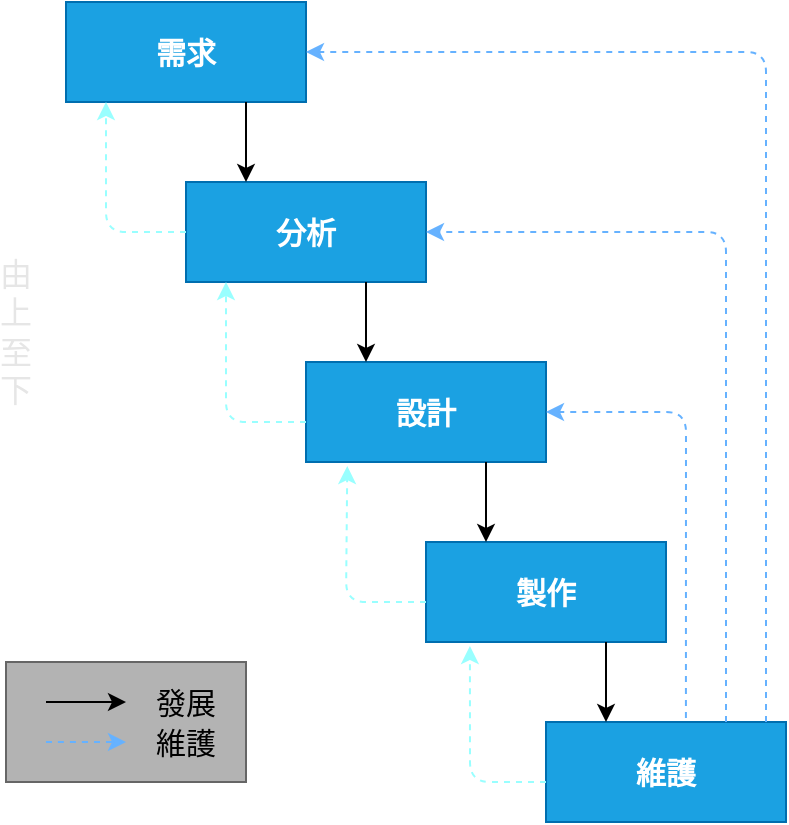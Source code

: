 <mxfile>
    <diagram id="v8dUM938zp_ISxOSV9v7" name="第1頁">
        <mxGraphModel dx="576" dy="427" grid="1" gridSize="10" guides="1" tooltips="1" connect="1" arrows="1" fold="1" page="1" pageScale="1" pageWidth="827" pageHeight="1169" math="0" shadow="0">
            <root>
                <mxCell id="0"/>
                <mxCell id="1" parent="0"/>
                <mxCell id="2" value="需求" style="rounded=0;whiteSpace=wrap;html=1;fontSize=15;fillColor=#1ba1e2;fontColor=#ffffff;strokeColor=#006EAF;fontStyle=1" parent="1" vertex="1">
                    <mxGeometry x="80" y="20" width="120" height="50" as="geometry"/>
                </mxCell>
                <mxCell id="3" value="分析" style="rounded=0;whiteSpace=wrap;html=1;fillColor=#1ba1e2;fontColor=#ffffff;strokeColor=#006EAF;fontSize=15;fontStyle=1" parent="1" vertex="1">
                    <mxGeometry x="140" y="110" width="120" height="50" as="geometry"/>
                </mxCell>
                <mxCell id="4" value="設計" style="rounded=0;whiteSpace=wrap;html=1;fontSize=15;fillColor=#1ba1e2;fontColor=#ffffff;strokeColor=#006EAF;fontStyle=1" parent="1" vertex="1">
                    <mxGeometry x="200" y="200" width="120" height="50" as="geometry"/>
                </mxCell>
                <mxCell id="5" value="製作" style="rounded=0;whiteSpace=wrap;html=1;fontSize=15;fillColor=#1ba1e2;fontColor=#ffffff;strokeColor=#006EAF;fontStyle=1" parent="1" vertex="1">
                    <mxGeometry x="260" y="290" width="120" height="50" as="geometry"/>
                </mxCell>
                <mxCell id="7" value="" style="endArrow=classic;html=1;entryX=0.25;entryY=0;entryDx=0;entryDy=0;exitX=0.75;exitY=1;exitDx=0;exitDy=0;" parent="1" source="2" target="3" edge="1">
                    <mxGeometry width="50" height="50" relative="1" as="geometry">
                        <mxPoint x="170" y="80" as="sourcePoint"/>
                        <mxPoint x="170" y="100" as="targetPoint"/>
                    </mxGeometry>
                </mxCell>
                <mxCell id="9" value="維護" style="rounded=0;whiteSpace=wrap;html=1;fillColor=#1ba1e2;fontColor=#ffffff;strokeColor=#006EAF;fontSize=15;fontStyle=1" parent="1" vertex="1">
                    <mxGeometry x="320" y="380" width="120" height="50" as="geometry"/>
                </mxCell>
                <mxCell id="10" value="" style="endArrow=classic;html=1;exitX=0.75;exitY=1;exitDx=0;exitDy=0;" parent="1" source="5" edge="1">
                    <mxGeometry width="50" height="50" relative="1" as="geometry">
                        <mxPoint x="520" y="340" as="sourcePoint"/>
                        <mxPoint x="350" y="380" as="targetPoint"/>
                    </mxGeometry>
                </mxCell>
                <mxCell id="13" value="" style="endArrow=classic;html=1;dashed=1;exitX=0;exitY=0.5;exitDx=0;exitDy=0;strokeColor=#99FFFF;" edge="1" parent="1" source="3">
                    <mxGeometry width="50" height="50" relative="1" as="geometry">
                        <mxPoint x="70" y="150" as="sourcePoint"/>
                        <mxPoint x="100" y="70" as="targetPoint"/>
                        <Array as="points">
                            <mxPoint x="100" y="135"/>
                        </Array>
                    </mxGeometry>
                </mxCell>
                <mxCell id="14" value="" style="endArrow=classic;html=1;dashed=1;strokeColor=#99FFFF;" edge="1" parent="1">
                    <mxGeometry width="50" height="50" relative="1" as="geometry">
                        <mxPoint x="200" y="230" as="sourcePoint"/>
                        <mxPoint x="160" y="160" as="targetPoint"/>
                        <Array as="points">
                            <mxPoint x="160" y="230"/>
                        </Array>
                    </mxGeometry>
                </mxCell>
                <mxCell id="15" value="" style="endArrow=classic;html=1;entryX=0.25;entryY=0;entryDx=0;entryDy=0;exitX=0.75;exitY=1;exitDx=0;exitDy=0;" edge="1" parent="1" source="3" target="4">
                    <mxGeometry width="50" height="50" relative="1" as="geometry">
                        <mxPoint x="260" y="150" as="sourcePoint"/>
                        <mxPoint x="200" y="210" as="targetPoint"/>
                    </mxGeometry>
                </mxCell>
                <mxCell id="16" value="" style="endArrow=classic;html=1;dashed=1;entryX=0.172;entryY=1.04;entryDx=0;entryDy=0;entryPerimeter=0;strokeColor=#99FFFF;" edge="1" parent="1" target="4">
                    <mxGeometry width="50" height="50" relative="1" as="geometry">
                        <mxPoint x="260" y="320" as="sourcePoint"/>
                        <mxPoint x="220" y="260" as="targetPoint"/>
                        <Array as="points">
                            <mxPoint x="220" y="320"/>
                        </Array>
                    </mxGeometry>
                </mxCell>
                <mxCell id="17" value="" style="endArrow=classic;html=1;entryX=0.25;entryY=0;entryDx=0;entryDy=0;exitX=0.75;exitY=1;exitDx=0;exitDy=0;" edge="1" parent="1" target="5">
                    <mxGeometry width="50" height="50" relative="1" as="geometry">
                        <mxPoint x="290" y="250" as="sourcePoint"/>
                        <mxPoint x="290" y="280" as="targetPoint"/>
                    </mxGeometry>
                </mxCell>
                <mxCell id="19" value="" style="endArrow=classic;html=1;dashed=1;entryX=0.183;entryY=1.04;entryDx=0;entryDy=0;entryPerimeter=0;strokeColor=#99FFFF;" edge="1" parent="1" target="5">
                    <mxGeometry width="50" height="50" relative="1" as="geometry">
                        <mxPoint x="320" y="410" as="sourcePoint"/>
                        <mxPoint x="280" y="350" as="targetPoint"/>
                        <Array as="points">
                            <mxPoint x="282" y="410"/>
                        </Array>
                    </mxGeometry>
                </mxCell>
                <mxCell id="20" value="" style="endArrow=classic;html=1;dashed=1;entryX=1;entryY=0.5;entryDx=0;entryDy=0;strokeColor=#66B2FF;exitX=0.75;exitY=0;exitDx=0;exitDy=0;" edge="1" parent="1" source="9" target="3">
                    <mxGeometry width="50" height="50" relative="1" as="geometry">
                        <mxPoint x="420" y="380" as="sourcePoint"/>
                        <mxPoint x="320" y="230" as="targetPoint"/>
                        <Array as="points">
                            <mxPoint x="410" y="135"/>
                        </Array>
                    </mxGeometry>
                </mxCell>
                <mxCell id="21" value="" style="endArrow=classic;html=1;dashed=1;entryX=1;entryY=0.5;entryDx=0;entryDy=0;strokeColor=#66B2FF;" edge="1" parent="1" target="2">
                    <mxGeometry width="50" height="50" relative="1" as="geometry">
                        <mxPoint x="430" y="380" as="sourcePoint"/>
                        <mxPoint x="260" y="140" as="targetPoint"/>
                        <Array as="points">
                            <mxPoint x="430" y="45"/>
                        </Array>
                    </mxGeometry>
                </mxCell>
                <mxCell id="22" value="" style="endArrow=classic;html=1;dashed=1;exitX=0.583;exitY=-0.04;exitDx=0;exitDy=0;entryX=1;entryY=0.5;entryDx=0;entryDy=0;strokeColor=#66B2FF;exitPerimeter=0;" edge="1" parent="1" source="9" target="4">
                    <mxGeometry width="50" height="50" relative="1" as="geometry">
                        <mxPoint x="470" y="460" as="sourcePoint"/>
                        <mxPoint x="320" y="220" as="targetPoint"/>
                        <Array as="points">
                            <mxPoint x="390" y="225"/>
                        </Array>
                    </mxGeometry>
                </mxCell>
                <mxCell id="23" value="" style="rounded=0;whiteSpace=wrap;html=1;fontSize=15;fillColor=#B3B3B3;strokeColor=#666666;fontColor=#333333;align=center;labelPosition=center;verticalLabelPosition=middle;verticalAlign=middle;" vertex="1" parent="1">
                    <mxGeometry x="50" y="350" width="120" height="60" as="geometry"/>
                </mxCell>
                <mxCell id="24" value="" style="endArrow=classic;html=1;" edge="1" parent="1">
                    <mxGeometry width="50" height="50" relative="1" as="geometry">
                        <mxPoint x="70" y="370" as="sourcePoint"/>
                        <mxPoint x="110" y="370" as="targetPoint"/>
                    </mxGeometry>
                </mxCell>
                <mxCell id="25" value="&lt;font color=&quot;#000000&quot;&gt;發展&lt;/font&gt;" style="text;html=1;strokeColor=none;fillColor=none;align=center;verticalAlign=middle;whiteSpace=wrap;rounded=0;fontSize=15;" vertex="1" parent="1">
                    <mxGeometry x="110" y="360" width="60" height="20" as="geometry"/>
                </mxCell>
                <mxCell id="26" value="" style="endArrow=classic;html=1;dashed=1;strokeColor=#66B2FF;" edge="1" parent="1">
                    <mxGeometry width="50" height="50" relative="1" as="geometry">
                        <mxPoint x="70" y="390" as="sourcePoint"/>
                        <mxPoint x="110" y="390" as="targetPoint"/>
                        <Array as="points">
                            <mxPoint x="80" y="390"/>
                        </Array>
                    </mxGeometry>
                </mxCell>
                <mxCell id="27" value="&lt;font color=&quot;#000000&quot;&gt;維護&lt;/font&gt;" style="text;html=1;strokeColor=none;fillColor=none;align=center;verticalAlign=middle;whiteSpace=wrap;rounded=0;fontSize=15;" vertex="1" parent="1">
                    <mxGeometry x="110" y="380" width="60" height="20" as="geometry"/>
                </mxCell>
                <mxCell id="28" value="&lt;font color=&quot;#ffffff&quot;&gt;發&lt;br&gt;展&lt;br&gt;工&lt;br&gt;作&lt;br&gt;的&lt;br&gt;次&lt;br&gt;序&lt;/font&gt;" style="text;html=1;strokeColor=none;fillColor=none;align=center;verticalAlign=middle;whiteSpace=wrap;rounded=0;fontSize=15;fontColor=#000000;" vertex="1" parent="1">
                    <mxGeometry x="60" y="150" width="30" height="120" as="geometry"/>
                </mxCell>
                <mxCell id="29" value="&lt;font color=&quot;#e6e6e6&quot; style=&quot;font-size: 16px;&quot;&gt;由上至下&lt;/font&gt;" style="text;html=1;strokeColor=none;fillColor=none;align=center;verticalAlign=middle;whiteSpace=wrap;rounded=0;fontSize=16;fontColor=#000000;" vertex="1" parent="1">
                    <mxGeometry x="50" y="130" width="10" height="110" as="geometry"/>
                </mxCell>
            </root>
        </mxGraphModel>
    </diagram>
</mxfile>